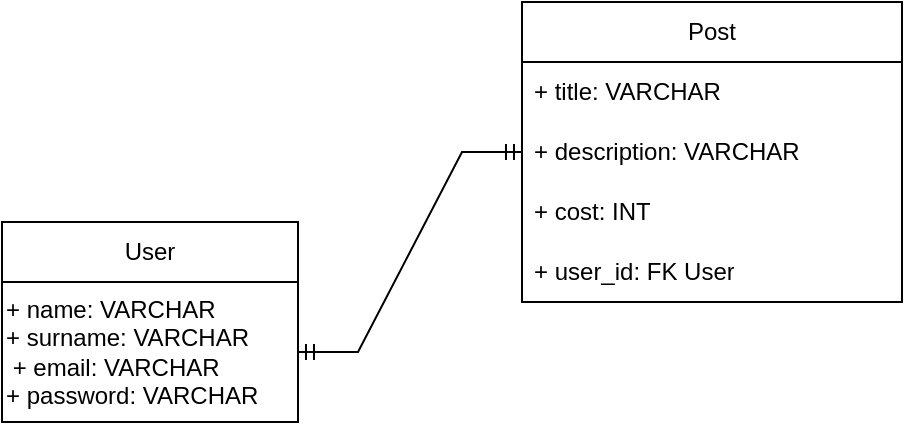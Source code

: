 <mxfile version="20.8.13" type="device"><diagram name="Страница 1" id="tkQlQwBCWAr14oOa9Zzc"><mxGraphModel dx="636" dy="381" grid="1" gridSize="10" guides="1" tooltips="1" connect="1" arrows="1" fold="1" page="1" pageScale="1" pageWidth="3300" pageHeight="4681" math="0" shadow="0"><root><mxCell id="0"/><mxCell id="1" parent="0"/><mxCell id="BVE1ymItwVCZhg2y8GuQ-2" value="User" style="swimlane;fontStyle=0;childLayout=stackLayout;horizontal=1;startSize=30;horizontalStack=0;resizeParent=1;resizeParentMax=0;resizeLast=0;collapsible=1;marginBottom=0;whiteSpace=wrap;html=1;" vertex="1" parent="1"><mxGeometry x="470" y="280" width="148" height="100" as="geometry"/></mxCell><mxCell id="BVE1ymItwVCZhg2y8GuQ-6" value="+ name: VARCHAR&lt;br&gt;+ surname: VARCHAR&lt;br&gt;&amp;nbsp;+ email: VARCHAR&lt;br&gt;+ password: VARCHAR&amp;nbsp;" style="text;html=1;align=left;verticalAlign=middle;resizable=0;points=[];autosize=1;strokeColor=none;fillColor=none;" vertex="1" parent="BVE1ymItwVCZhg2y8GuQ-2"><mxGeometry y="30" width="148" height="70" as="geometry"/></mxCell><mxCell id="BVE1ymItwVCZhg2y8GuQ-7" value="Post" style="swimlane;fontStyle=0;childLayout=stackLayout;horizontal=1;startSize=30;horizontalStack=0;resizeParent=1;resizeParentMax=0;resizeLast=0;collapsible=1;marginBottom=0;whiteSpace=wrap;html=1;" vertex="1" parent="1"><mxGeometry x="730" y="170" width="190" height="150" as="geometry"/></mxCell><mxCell id="BVE1ymItwVCZhg2y8GuQ-8" value="+ title: VARCHAR" style="text;strokeColor=none;fillColor=none;align=left;verticalAlign=middle;spacingLeft=4;spacingRight=4;overflow=hidden;points=[[0,0.5],[1,0.5]];portConstraint=eastwest;rotatable=0;whiteSpace=wrap;html=1;" vertex="1" parent="BVE1ymItwVCZhg2y8GuQ-7"><mxGeometry y="30" width="190" height="30" as="geometry"/></mxCell><mxCell id="BVE1ymItwVCZhg2y8GuQ-9" value="+ description: VARCHAR" style="text;strokeColor=none;fillColor=none;align=left;verticalAlign=middle;spacingLeft=4;spacingRight=4;overflow=hidden;points=[[0,0.5],[1,0.5]];portConstraint=eastwest;rotatable=0;whiteSpace=wrap;html=1;" vertex="1" parent="BVE1ymItwVCZhg2y8GuQ-7"><mxGeometry y="60" width="190" height="30" as="geometry"/></mxCell><mxCell id="BVE1ymItwVCZhg2y8GuQ-10" value="+ cost: INT" style="text;strokeColor=none;fillColor=none;align=left;verticalAlign=middle;spacingLeft=4;spacingRight=4;overflow=hidden;points=[[0,0.5],[1,0.5]];portConstraint=eastwest;rotatable=0;whiteSpace=wrap;html=1;" vertex="1" parent="BVE1ymItwVCZhg2y8GuQ-7"><mxGeometry y="90" width="190" height="30" as="geometry"/></mxCell><mxCell id="BVE1ymItwVCZhg2y8GuQ-11" value="+ user_id: FK User" style="text;strokeColor=none;fillColor=none;align=left;verticalAlign=middle;spacingLeft=4;spacingRight=4;overflow=hidden;points=[[0,0.5],[1,0.5]];portConstraint=eastwest;rotatable=0;whiteSpace=wrap;html=1;" vertex="1" parent="BVE1ymItwVCZhg2y8GuQ-7"><mxGeometry y="120" width="190" height="30" as="geometry"/></mxCell><mxCell id="BVE1ymItwVCZhg2y8GuQ-13" value="" style="edgeStyle=entityRelationEdgeStyle;fontSize=12;html=1;endArrow=ERmandOne;startArrow=ERmandOne;rounded=0;" edge="1" parent="1" source="BVE1ymItwVCZhg2y8GuQ-6" target="BVE1ymItwVCZhg2y8GuQ-7"><mxGeometry width="100" height="100" relative="1" as="geometry"><mxPoint x="618" y="330" as="sourcePoint"/><mxPoint x="718" y="230" as="targetPoint"/></mxGeometry></mxCell></root></mxGraphModel></diagram></mxfile>